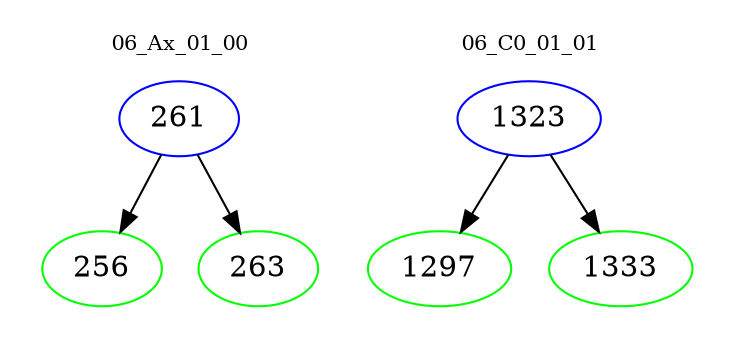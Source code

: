 digraph{
subgraph cluster_0 {
color = white
label = "06_Ax_01_00";
fontsize=10;
T0_261 [label="261", color="blue"]
T0_261 -> T0_256 [color="black"]
T0_256 [label="256", color="green"]
T0_261 -> T0_263 [color="black"]
T0_263 [label="263", color="green"]
}
subgraph cluster_1 {
color = white
label = "06_C0_01_01";
fontsize=10;
T1_1323 [label="1323", color="blue"]
T1_1323 -> T1_1297 [color="black"]
T1_1297 [label="1297", color="green"]
T1_1323 -> T1_1333 [color="black"]
T1_1333 [label="1333", color="green"]
}
}
